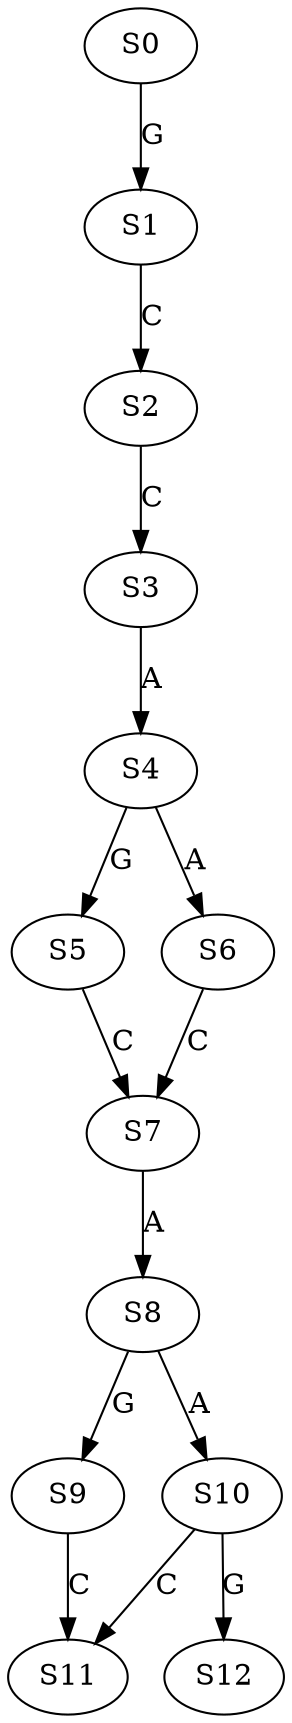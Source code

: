 strict digraph  {
	S0 -> S1 [ label = G ];
	S1 -> S2 [ label = C ];
	S2 -> S3 [ label = C ];
	S3 -> S4 [ label = A ];
	S4 -> S5 [ label = G ];
	S4 -> S6 [ label = A ];
	S5 -> S7 [ label = C ];
	S6 -> S7 [ label = C ];
	S7 -> S8 [ label = A ];
	S8 -> S9 [ label = G ];
	S8 -> S10 [ label = A ];
	S9 -> S11 [ label = C ];
	S10 -> S12 [ label = G ];
	S10 -> S11 [ label = C ];
}
